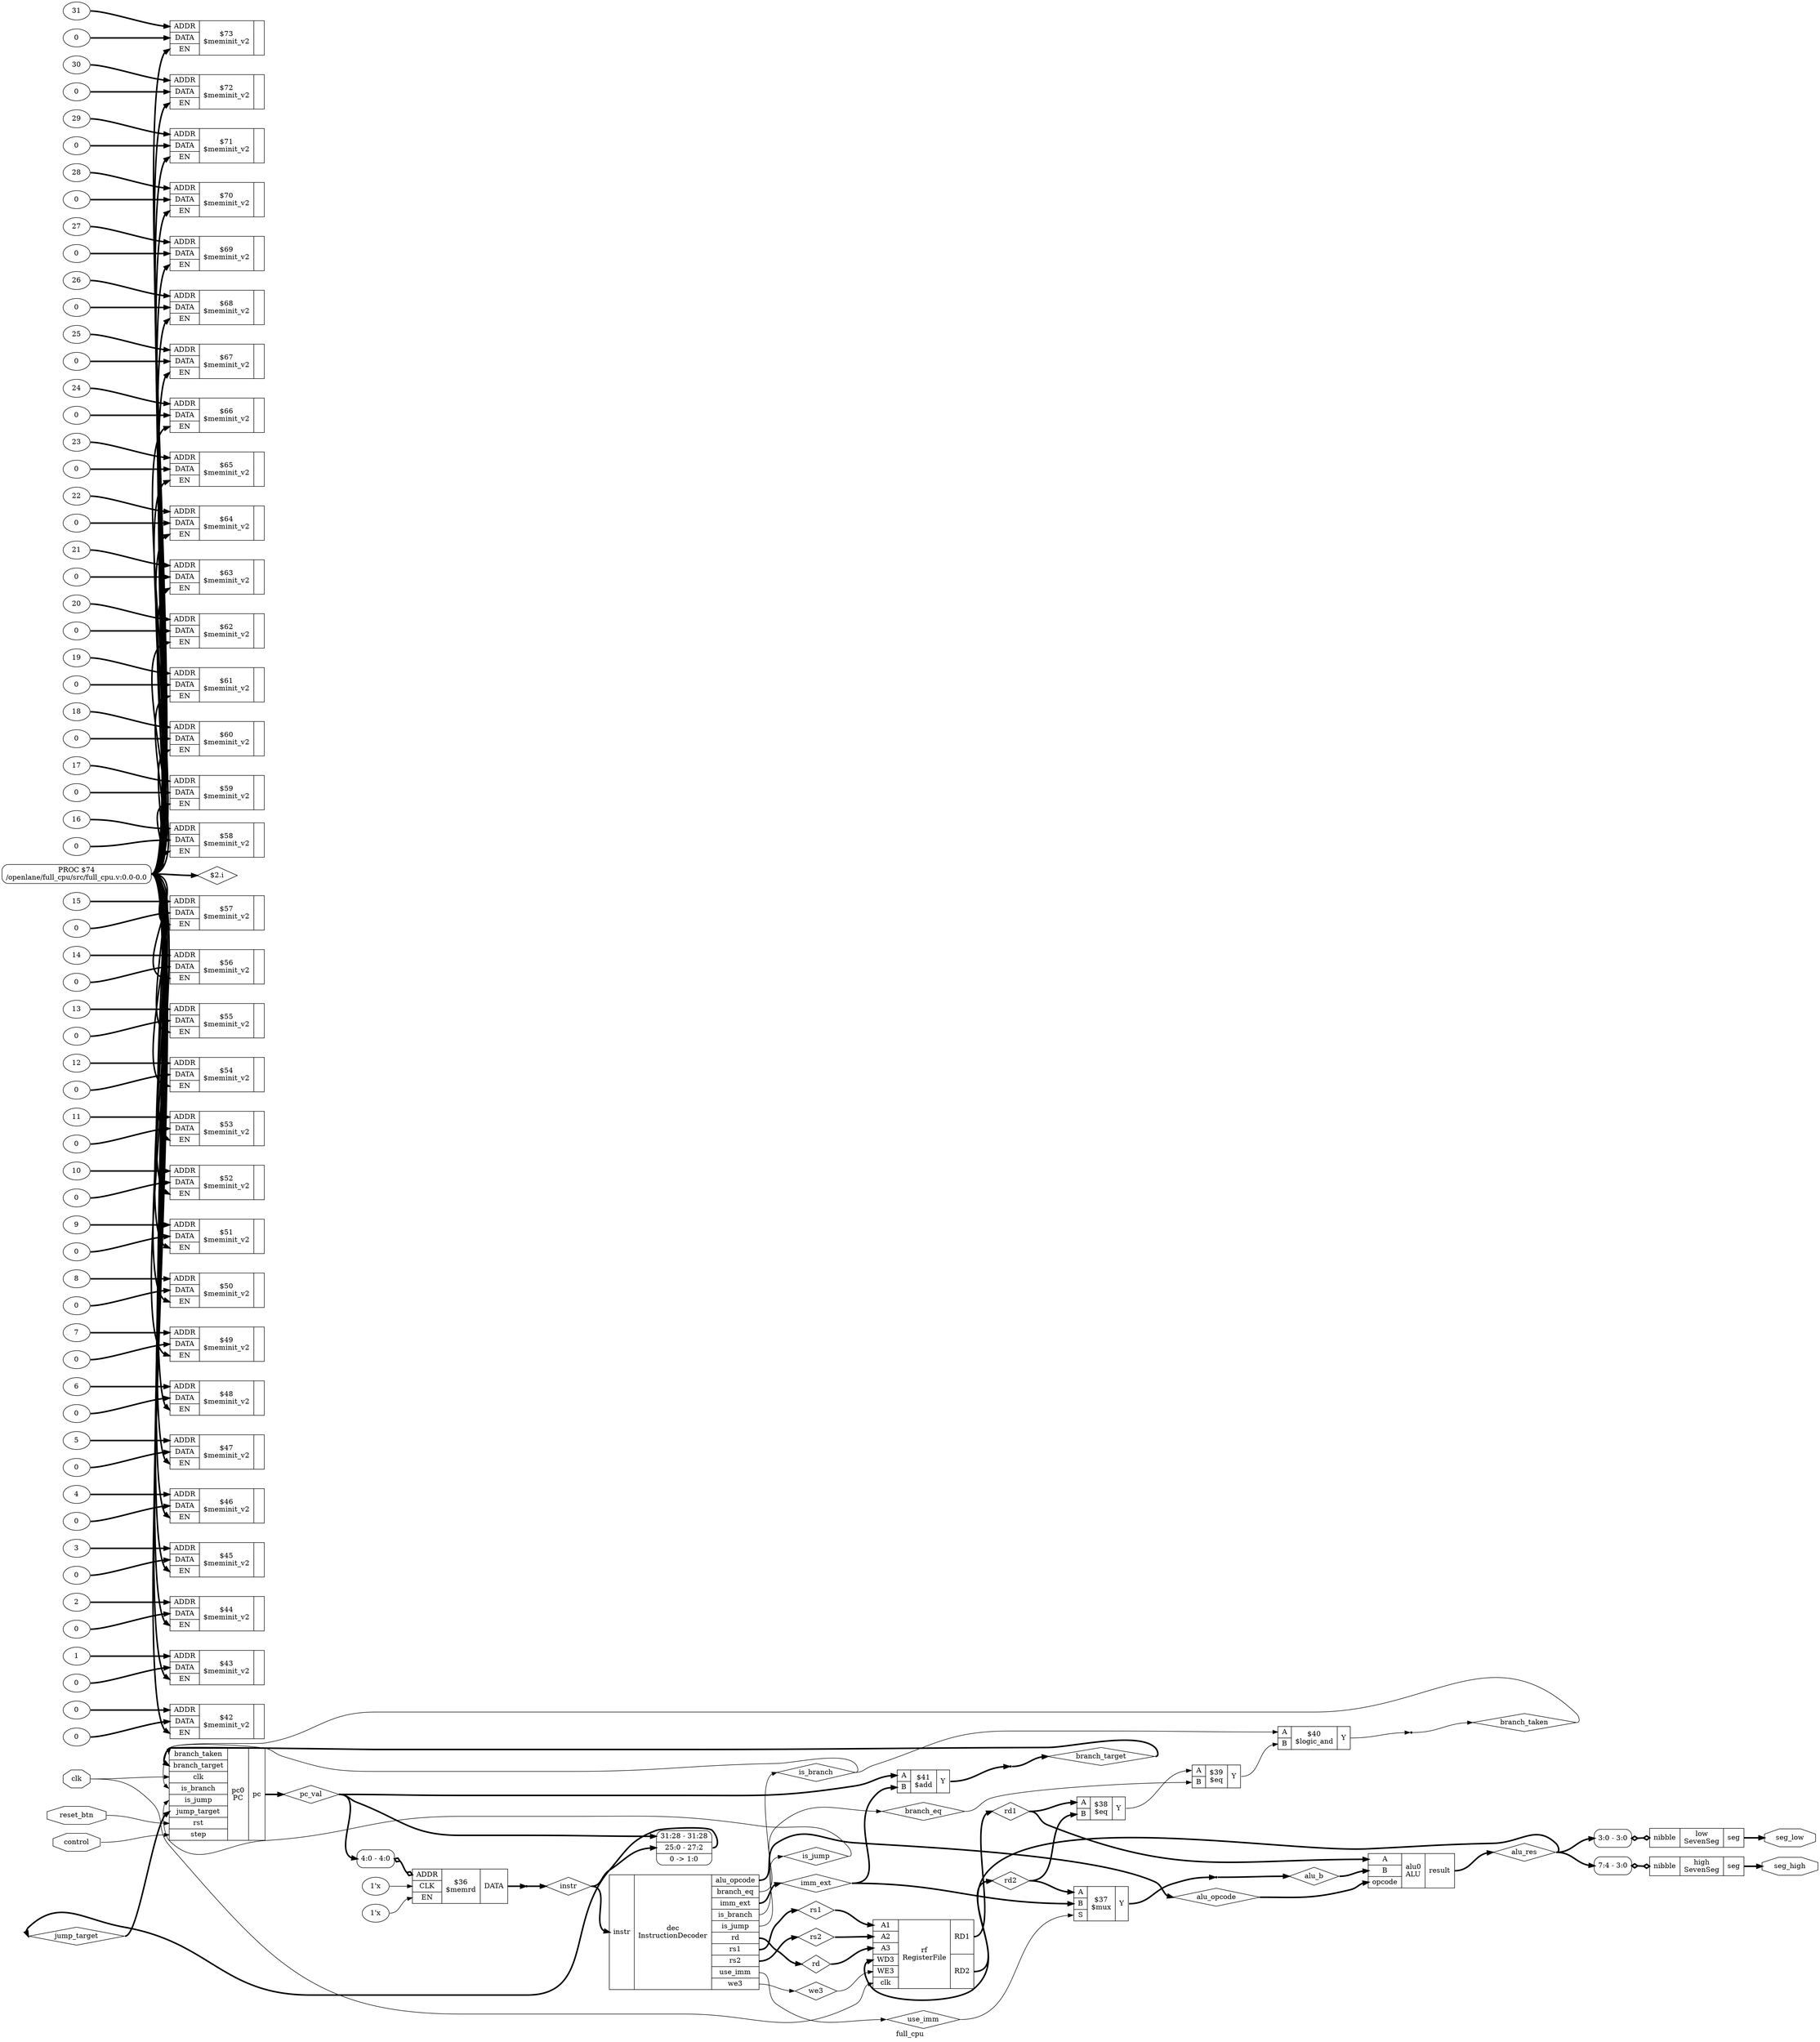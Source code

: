 digraph "full_cpu" {
label="full_cpu";
rankdir="LR";
remincross=true;
n73 [ shape=diamond, label="jump_target", color="black", fontcolor="black" ];
n74 [ shape=diamond, label="branch_target", color="black", fontcolor="black" ];
n75 [ shape=diamond, label="branch_taken", color="black", fontcolor="black" ];
n76 [ shape=diamond, label="alu_res", color="black", fontcolor="black" ];
n77 [ shape=diamond, label="alu_b", color="black", fontcolor="black" ];
n78 [ shape=diamond, label="rd2", color="black", fontcolor="black" ];
n79 [ shape=diamond, label="rd1", color="black", fontcolor="black" ];
n80 [ shape=diamond, label="branch_eq", color="black", fontcolor="black" ];
n81 [ shape=diamond, label="is_jump", color="black", fontcolor="black" ];
n82 [ shape=diamond, label="is_branch", color="black", fontcolor="black" ];
n83 [ shape=diamond, label="we3", color="black", fontcolor="black" ];
n84 [ shape=diamond, label="use_imm", color="black", fontcolor="black" ];
n85 [ shape=diamond, label="alu_opcode", color="black", fontcolor="black" ];
n86 [ shape=diamond, label="imm_ext", color="black", fontcolor="black" ];
n87 [ shape=diamond, label="rd", color="black", fontcolor="black" ];
n88 [ shape=diamond, label="rs2", color="black", fontcolor="black" ];
n89 [ shape=diamond, label="rs1", color="black", fontcolor="black" ];
n90 [ shape=diamond, label="instr", color="black", fontcolor="black" ];
n91 [ shape=diamond, label="pc_val", color="black", fontcolor="black" ];
n92 [ shape=octagon, label="seg_low", color="black", fontcolor="black" ];
n93 [ shape=octagon, label="seg_high", color="black", fontcolor="black" ];
n94 [ shape=octagon, label="reset_btn", color="black", fontcolor="black" ];
n95 [ shape=octagon, label="control", color="black", fontcolor="black" ];
n96 [ shape=octagon, label="clk", color="black", fontcolor="black" ];
v0 [ label="0" ];
v1 [ label="31" ];
c100 [ shape=record, label="{{<p97> ADDR|<p98> DATA|<p99> EN}|$73\n$meminit_v2|{}}",  ];
v2 [ label="0" ];
v3 [ label="30" ];
c101 [ shape=record, label="{{<p97> ADDR|<p98> DATA|<p99> EN}|$72\n$meminit_v2|{}}",  ];
v4 [ label="0" ];
v5 [ label="29" ];
c102 [ shape=record, label="{{<p97> ADDR|<p98> DATA|<p99> EN}|$71\n$meminit_v2|{}}",  ];
v6 [ label="0" ];
v7 [ label="28" ];
c103 [ shape=record, label="{{<p97> ADDR|<p98> DATA|<p99> EN}|$70\n$meminit_v2|{}}",  ];
v8 [ label="0" ];
v9 [ label="27" ];
c104 [ shape=record, label="{{<p97> ADDR|<p98> DATA|<p99> EN}|$69\n$meminit_v2|{}}",  ];
v10 [ label="0" ];
v11 [ label="26" ];
c105 [ shape=record, label="{{<p97> ADDR|<p98> DATA|<p99> EN}|$68\n$meminit_v2|{}}",  ];
v12 [ label="0" ];
v13 [ label="25" ];
c106 [ shape=record, label="{{<p97> ADDR|<p98> DATA|<p99> EN}|$67\n$meminit_v2|{}}",  ];
v14 [ label="0" ];
v15 [ label="24" ];
c107 [ shape=record, label="{{<p97> ADDR|<p98> DATA|<p99> EN}|$66\n$meminit_v2|{}}",  ];
v16 [ label="0" ];
v17 [ label="23" ];
c108 [ shape=record, label="{{<p97> ADDR|<p98> DATA|<p99> EN}|$65\n$meminit_v2|{}}",  ];
v18 [ label="0" ];
v19 [ label="22" ];
c109 [ shape=record, label="{{<p97> ADDR|<p98> DATA|<p99> EN}|$64\n$meminit_v2|{}}",  ];
v20 [ label="0" ];
v21 [ label="21" ];
c110 [ shape=record, label="{{<p97> ADDR|<p98> DATA|<p99> EN}|$63\n$meminit_v2|{}}",  ];
v22 [ label="0" ];
v23 [ label="20" ];
c111 [ shape=record, label="{{<p97> ADDR|<p98> DATA|<p99> EN}|$62\n$meminit_v2|{}}",  ];
v24 [ label="0" ];
v25 [ label="19" ];
c112 [ shape=record, label="{{<p97> ADDR|<p98> DATA|<p99> EN}|$61\n$meminit_v2|{}}",  ];
v26 [ label="0" ];
v27 [ label="18" ];
c113 [ shape=record, label="{{<p97> ADDR|<p98> DATA|<p99> EN}|$60\n$meminit_v2|{}}",  ];
v28 [ label="0" ];
v29 [ label="17" ];
c114 [ shape=record, label="{{<p97> ADDR|<p98> DATA|<p99> EN}|$59\n$meminit_v2|{}}",  ];
v30 [ label="0" ];
v31 [ label="16" ];
c115 [ shape=record, label="{{<p97> ADDR|<p98> DATA|<p99> EN}|$58\n$meminit_v2|{}}",  ];
v32 [ label="0" ];
v33 [ label="15" ];
c116 [ shape=record, label="{{<p97> ADDR|<p98> DATA|<p99> EN}|$57\n$meminit_v2|{}}",  ];
v34 [ label="0" ];
v35 [ label="14" ];
c117 [ shape=record, label="{{<p97> ADDR|<p98> DATA|<p99> EN}|$56\n$meminit_v2|{}}",  ];
v36 [ label="0" ];
v37 [ label="13" ];
c118 [ shape=record, label="{{<p97> ADDR|<p98> DATA|<p99> EN}|$55\n$meminit_v2|{}}",  ];
v38 [ label="0" ];
v39 [ label="12" ];
c119 [ shape=record, label="{{<p97> ADDR|<p98> DATA|<p99> EN}|$54\n$meminit_v2|{}}",  ];
v40 [ label="0" ];
v41 [ label="11" ];
c120 [ shape=record, label="{{<p97> ADDR|<p98> DATA|<p99> EN}|$53\n$meminit_v2|{}}",  ];
v42 [ label="0" ];
v43 [ label="10" ];
c121 [ shape=record, label="{{<p97> ADDR|<p98> DATA|<p99> EN}|$52\n$meminit_v2|{}}",  ];
v44 [ label="0" ];
v45 [ label="9" ];
c122 [ shape=record, label="{{<p97> ADDR|<p98> DATA|<p99> EN}|$51\n$meminit_v2|{}}",  ];
v46 [ label="0" ];
v47 [ label="8" ];
c123 [ shape=record, label="{{<p97> ADDR|<p98> DATA|<p99> EN}|$50\n$meminit_v2|{}}",  ];
v48 [ label="0" ];
v49 [ label="7" ];
c124 [ shape=record, label="{{<p97> ADDR|<p98> DATA|<p99> EN}|$49\n$meminit_v2|{}}",  ];
v50 [ label="0" ];
v51 [ label="6" ];
c125 [ shape=record, label="{{<p97> ADDR|<p98> DATA|<p99> EN}|$48\n$meminit_v2|{}}",  ];
v52 [ label="0" ];
v53 [ label="5" ];
c126 [ shape=record, label="{{<p97> ADDR|<p98> DATA|<p99> EN}|$47\n$meminit_v2|{}}",  ];
v54 [ label="0" ];
v55 [ label="4" ];
c127 [ shape=record, label="{{<p97> ADDR|<p98> DATA|<p99> EN}|$46\n$meminit_v2|{}}",  ];
v56 [ label="0" ];
v57 [ label="3" ];
c128 [ shape=record, label="{{<p97> ADDR|<p98> DATA|<p99> EN}|$45\n$meminit_v2|{}}",  ];
v58 [ label="0" ];
v59 [ label="2" ];
c129 [ shape=record, label="{{<p97> ADDR|<p98> DATA|<p99> EN}|$44\n$meminit_v2|{}}",  ];
v60 [ label="0" ];
v61 [ label="1" ];
c130 [ shape=record, label="{{<p97> ADDR|<p98> DATA|<p99> EN}|$43\n$meminit_v2|{}}",  ];
v62 [ label="0" ];
v63 [ label="0" ];
c131 [ shape=record, label="{{<p97> ADDR|<p98> DATA|<p99> EN}|$42\n$meminit_v2|{}}",  ];
c134 [ shape=record, label="{{<p132> nibble}|low\nSevenSeg|{<p133> seg}}",  ];
x64 [ shape=record, style=rounded, label="<s0> 3:0 - 3:0 ", color="black", fontcolor="black" ];
x64:e -> c134:p132:w [arrowhead=odiamond, arrowtail=odiamond, dir=both, color="black", fontcolor="black", style="setlinewidth(3)", label=""];
c135 [ shape=record, label="{{<p132> nibble}|high\nSevenSeg|{<p133> seg}}",  ];
x65 [ shape=record, style=rounded, label="<s0> 7:4 - 3:0 ", color="black", fontcolor="black" ];
x65:e -> c135:p132:w [arrowhead=odiamond, arrowtail=odiamond, dir=both, color="black", fontcolor="black", style="setlinewidth(3)", label=""];
c139 [ shape=record, label="{{<p136> A|<p137> B}|$41\n$add|{<p138> Y}}",  ];
c140 [ shape=record, label="{{<p136> A|<p137> B}|$40\n$logic_and|{<p138> Y}}",  ];
c141 [ shape=record, label="{{<p136> A|<p137> B}|$39\n$eq|{<p138> Y}}",  ];
c142 [ shape=record, label="{{<p136> A|<p137> B}|$38\n$eq|{<p138> Y}}",  ];
c145 [ shape=record, label="{{<p136> A|<p137> B|<p143> opcode}|alu0\nALU|{<p144> result}}",  ];
c147 [ shape=record, label="{{<p136> A|<p137> B|<p146> S}|$37\n$mux|{<p138> Y}}",  ];
c155 [ shape=record, label="{{<p148> A1|<p149> A2|<p150> A3|<p151> WD3|<p152> WE3|<p96> clk}|rf\nRegisterFile|{<p153> RD1|<p154> RD2}}",  ];
c156 [ shape=record, label="{{<p90> instr}|dec\nInstructionDecoder|{<p85> alu_opcode|<p80> branch_eq|<p86> imm_ext|<p82> is_branch|<p81> is_jump|<p87> rd|<p89> rs1|<p88> rs2|<p84> use_imm|<p83> we3}}",  ];
v67 [ label="1'x" ];
v68 [ label="1'x" ];
c158 [ shape=record, label="{{<p97> ADDR|<p157> CLK|<p99> EN}|$36\n$memrd|{<p98> DATA}}",  ];
x66 [ shape=record, style=rounded, label="<s0> 4:0 - 4:0 ", color="black", fontcolor="black" ];
x66:e -> c158:p97:w [arrowhead=odiamond, arrowtail=odiamond, dir=both, color="black", fontcolor="black", style="setlinewidth(3)", label=""];
c162 [ shape=record, label="{{<p75> branch_taken|<p74> branch_target|<p96> clk|<p82> is_branch|<p81> is_jump|<p73> jump_target|<p159> rst|<p160> step}|pc0\nPC|{<p161> pc}}",  ];
p69 [shape=box, style=rounded, label="PROC $74\n/openlane/full_cpu/src/full_cpu.v:0.0-0.0", ];
x70 [shape=point, ];
x71 [shape=point, ];
x72 [shape=point, ];
x73 [shape=point, ];
x74 [ shape=record, style=rounded, label="<s2> 31:28 - 31:28 |<s1> 25:0 - 27:2 |0 -&gt; 1:0 ", color="black", fontcolor="black" ];
c139:p138:e -> x73:w [color="black", fontcolor="black", style="setlinewidth(3)", label=""];
c140:p138:e -> x72:w [color="black", fontcolor="black", label=""];
c141:p138:e -> c140:p137:w [color="black", fontcolor="black", label=""];
c142:p138:e -> c141:p136:w [color="black", fontcolor="black", label=""];
c147:p138:e -> x71:w [color="black", fontcolor="black", style="setlinewidth(3)", label=""];
c158:p98:e -> x70:w [color="black", fontcolor="black", style="setlinewidth(3)", label=""];
p69:e -> c100:p99:w [color="black", fontcolor="black", style="setlinewidth(3)", label=""];
p69:e -> c101:p99:w [color="black", fontcolor="black", style="setlinewidth(3)", label=""];
p69:e -> c102:p99:w [color="black", fontcolor="black", style="setlinewidth(3)", label=""];
p69:e -> c103:p99:w [color="black", fontcolor="black", style="setlinewidth(3)", label=""];
p69:e -> c104:p99:w [color="black", fontcolor="black", style="setlinewidth(3)", label=""];
p69:e -> c105:p99:w [color="black", fontcolor="black", style="setlinewidth(3)", label=""];
p69:e -> c106:p99:w [color="black", fontcolor="black", style="setlinewidth(3)", label=""];
p69:e -> c107:p99:w [color="black", fontcolor="black", style="setlinewidth(3)", label=""];
p69:e -> c108:p99:w [color="black", fontcolor="black", style="setlinewidth(3)", label=""];
p69:e -> c109:p99:w [color="black", fontcolor="black", style="setlinewidth(3)", label=""];
p69:e -> c110:p99:w [color="black", fontcolor="black", style="setlinewidth(3)", label=""];
p69:e -> c111:p99:w [color="black", fontcolor="black", style="setlinewidth(3)", label=""];
p69:e -> c112:p99:w [color="black", fontcolor="black", style="setlinewidth(3)", label=""];
p69:e -> c113:p99:w [color="black", fontcolor="black", style="setlinewidth(3)", label=""];
p69:e -> c114:p99:w [color="black", fontcolor="black", style="setlinewidth(3)", label=""];
p69:e -> c115:p99:w [color="black", fontcolor="black", style="setlinewidth(3)", label=""];
p69:e -> c116:p99:w [color="black", fontcolor="black", style="setlinewidth(3)", label=""];
p69:e -> c117:p99:w [color="black", fontcolor="black", style="setlinewidth(3)", label=""];
p69:e -> c118:p99:w [color="black", fontcolor="black", style="setlinewidth(3)", label=""];
p69:e -> c119:p99:w [color="black", fontcolor="black", style="setlinewidth(3)", label=""];
p69:e -> c120:p99:w [color="black", fontcolor="black", style="setlinewidth(3)", label=""];
p69:e -> c121:p99:w [color="black", fontcolor="black", style="setlinewidth(3)", label=""];
p69:e -> c122:p99:w [color="black", fontcolor="black", style="setlinewidth(3)", label=""];
p69:e -> c123:p99:w [color="black", fontcolor="black", style="setlinewidth(3)", label=""];
p69:e -> c124:p99:w [color="black", fontcolor="black", style="setlinewidth(3)", label=""];
p69:e -> c125:p99:w [color="black", fontcolor="black", style="setlinewidth(3)", label=""];
p69:e -> c126:p99:w [color="black", fontcolor="black", style="setlinewidth(3)", label=""];
p69:e -> c127:p99:w [color="black", fontcolor="black", style="setlinewidth(3)", label=""];
p69:e -> c128:p99:w [color="black", fontcolor="black", style="setlinewidth(3)", label=""];
p69:e -> c129:p99:w [color="black", fontcolor="black", style="setlinewidth(3)", label=""];
p69:e -> c130:p99:w [color="black", fontcolor="black", style="setlinewidth(3)", label=""];
p69:e -> c131:p99:w [color="black", fontcolor="black", style="setlinewidth(3)", label=""];
n72 [ shape=diamond, label="$2.i" ];
p69:e -> n72:w [color="black", fontcolor="black", style="setlinewidth(3)", label=""];
x74:e -> n73:w [color="black", fontcolor="black", style="setlinewidth(3)", label=""];
n73:e -> c162:p73:w [color="black", fontcolor="black", style="setlinewidth(3)", label=""];
x73:e -> n74:w [color="black", fontcolor="black", style="setlinewidth(3)", label=""];
n74:e -> c162:p74:w [color="black", fontcolor="black", style="setlinewidth(3)", label=""];
x72:e -> n75:w [color="black", fontcolor="black", label=""];
n75:e -> c162:p75:w [color="black", fontcolor="black", label=""];
c145:p144:e -> n76:w [color="black", fontcolor="black", style="setlinewidth(3)", label=""];
n76:e -> c155:p151:w [color="black", fontcolor="black", style="setlinewidth(3)", label=""];
n76:e -> x64:s0:w [color="black", fontcolor="black", style="setlinewidth(3)", label=""];
n76:e -> x65:s0:w [color="black", fontcolor="black", style="setlinewidth(3)", label=""];
x71:e -> n77:w [color="black", fontcolor="black", style="setlinewidth(3)", label=""];
n77:e -> c145:p137:w [color="black", fontcolor="black", style="setlinewidth(3)", label=""];
c155:p154:e -> n78:w [color="black", fontcolor="black", style="setlinewidth(3)", label=""];
n78:e -> c142:p137:w [color="black", fontcolor="black", style="setlinewidth(3)", label=""];
n78:e -> c147:p136:w [color="black", fontcolor="black", style="setlinewidth(3)", label=""];
c155:p153:e -> n79:w [color="black", fontcolor="black", style="setlinewidth(3)", label=""];
n79:e -> c142:p136:w [color="black", fontcolor="black", style="setlinewidth(3)", label=""];
n79:e -> c145:p136:w [color="black", fontcolor="black", style="setlinewidth(3)", label=""];
c156:p80:e -> n80:w [color="black", fontcolor="black", label=""];
n80:e -> c141:p137:w [color="black", fontcolor="black", label=""];
c156:p81:e -> n81:w [color="black", fontcolor="black", label=""];
n81:e -> c162:p81:w [color="black", fontcolor="black", label=""];
c156:p82:e -> n82:w [color="black", fontcolor="black", label=""];
n82:e -> c140:p136:w [color="black", fontcolor="black", label=""];
n82:e -> c162:p82:w [color="black", fontcolor="black", label=""];
c156:p83:e -> n83:w [color="black", fontcolor="black", label=""];
n83:e -> c155:p152:w [color="black", fontcolor="black", label=""];
c156:p84:e -> n84:w [color="black", fontcolor="black", label=""];
n84:e -> c147:p146:w [color="black", fontcolor="black", label=""];
c156:p85:e -> n85:w [color="black", fontcolor="black", style="setlinewidth(3)", label=""];
n85:e -> c145:p143:w [color="black", fontcolor="black", style="setlinewidth(3)", label=""];
c156:p86:e -> n86:w [color="black", fontcolor="black", style="setlinewidth(3)", label=""];
n86:e -> c139:p137:w [color="black", fontcolor="black", style="setlinewidth(3)", label=""];
n86:e -> c147:p137:w [color="black", fontcolor="black", style="setlinewidth(3)", label=""];
c156:p87:e -> n87:w [color="black", fontcolor="black", style="setlinewidth(3)", label=""];
n87:e -> c155:p150:w [color="black", fontcolor="black", style="setlinewidth(3)", label=""];
c156:p88:e -> n88:w [color="black", fontcolor="black", style="setlinewidth(3)", label=""];
n88:e -> c155:p149:w [color="black", fontcolor="black", style="setlinewidth(3)", label=""];
c156:p89:e -> n89:w [color="black", fontcolor="black", style="setlinewidth(3)", label=""];
n89:e -> c155:p148:w [color="black", fontcolor="black", style="setlinewidth(3)", label=""];
x70:e -> n90:w [color="black", fontcolor="black", style="setlinewidth(3)", label=""];
n90:e -> c156:p90:w [color="black", fontcolor="black", style="setlinewidth(3)", label=""];
n90:e -> x74:s1:w [color="black", fontcolor="black", style="setlinewidth(3)", label=""];
c162:p161:e -> n91:w [color="black", fontcolor="black", style="setlinewidth(3)", label=""];
n91:e -> c139:p136:w [color="black", fontcolor="black", style="setlinewidth(3)", label=""];
n91:e -> x66:s0:w [color="black", fontcolor="black", style="setlinewidth(3)", label=""];
n91:e -> x74:s2:w [color="black", fontcolor="black", style="setlinewidth(3)", label=""];
c134:p133:e -> n92:w [color="black", fontcolor="black", style="setlinewidth(3)", label=""];
c135:p133:e -> n93:w [color="black", fontcolor="black", style="setlinewidth(3)", label=""];
n94:e -> c162:p159:w [color="black", fontcolor="black", label=""];
n95:e -> c162:p160:w [color="black", fontcolor="black", label=""];
n96:e -> c155:p96:w [color="black", fontcolor="black", label=""];
n96:e -> c162:p96:w [color="black", fontcolor="black", label=""];
v0:e -> c100:p98:w [color="black", fontcolor="black", style="setlinewidth(3)", label=""];
v1:e -> c100:p97:w [color="black", fontcolor="black", style="setlinewidth(3)", label=""];
v10:e -> c105:p98:w [color="black", fontcolor="black", style="setlinewidth(3)", label=""];
v11:e -> c105:p97:w [color="black", fontcolor="black", style="setlinewidth(3)", label=""];
v12:e -> c106:p98:w [color="black", fontcolor="black", style="setlinewidth(3)", label=""];
v13:e -> c106:p97:w [color="black", fontcolor="black", style="setlinewidth(3)", label=""];
v14:e -> c107:p98:w [color="black", fontcolor="black", style="setlinewidth(3)", label=""];
v15:e -> c107:p97:w [color="black", fontcolor="black", style="setlinewidth(3)", label=""];
v16:e -> c108:p98:w [color="black", fontcolor="black", style="setlinewidth(3)", label=""];
v17:e -> c108:p97:w [color="black", fontcolor="black", style="setlinewidth(3)", label=""];
v18:e -> c109:p98:w [color="black", fontcolor="black", style="setlinewidth(3)", label=""];
v19:e -> c109:p97:w [color="black", fontcolor="black", style="setlinewidth(3)", label=""];
v2:e -> c101:p98:w [color="black", fontcolor="black", style="setlinewidth(3)", label=""];
v20:e -> c110:p98:w [color="black", fontcolor="black", style="setlinewidth(3)", label=""];
v21:e -> c110:p97:w [color="black", fontcolor="black", style="setlinewidth(3)", label=""];
v22:e -> c111:p98:w [color="black", fontcolor="black", style="setlinewidth(3)", label=""];
v23:e -> c111:p97:w [color="black", fontcolor="black", style="setlinewidth(3)", label=""];
v24:e -> c112:p98:w [color="black", fontcolor="black", style="setlinewidth(3)", label=""];
v25:e -> c112:p97:w [color="black", fontcolor="black", style="setlinewidth(3)", label=""];
v26:e -> c113:p98:w [color="black", fontcolor="black", style="setlinewidth(3)", label=""];
v27:e -> c113:p97:w [color="black", fontcolor="black", style="setlinewidth(3)", label=""];
v28:e -> c114:p98:w [color="black", fontcolor="black", style="setlinewidth(3)", label=""];
v29:e -> c114:p97:w [color="black", fontcolor="black", style="setlinewidth(3)", label=""];
v3:e -> c101:p97:w [color="black", fontcolor="black", style="setlinewidth(3)", label=""];
v30:e -> c115:p98:w [color="black", fontcolor="black", style="setlinewidth(3)", label=""];
v31:e -> c115:p97:w [color="black", fontcolor="black", style="setlinewidth(3)", label=""];
v32:e -> c116:p98:w [color="black", fontcolor="black", style="setlinewidth(3)", label=""];
v33:e -> c116:p97:w [color="black", fontcolor="black", style="setlinewidth(3)", label=""];
v34:e -> c117:p98:w [color="black", fontcolor="black", style="setlinewidth(3)", label=""];
v35:e -> c117:p97:w [color="black", fontcolor="black", style="setlinewidth(3)", label=""];
v36:e -> c118:p98:w [color="black", fontcolor="black", style="setlinewidth(3)", label=""];
v37:e -> c118:p97:w [color="black", fontcolor="black", style="setlinewidth(3)", label=""];
v38:e -> c119:p98:w [color="black", fontcolor="black", style="setlinewidth(3)", label=""];
v39:e -> c119:p97:w [color="black", fontcolor="black", style="setlinewidth(3)", label=""];
v4:e -> c102:p98:w [color="black", fontcolor="black", style="setlinewidth(3)", label=""];
v40:e -> c120:p98:w [color="black", fontcolor="black", style="setlinewidth(3)", label=""];
v41:e -> c120:p97:w [color="black", fontcolor="black", style="setlinewidth(3)", label=""];
v42:e -> c121:p98:w [color="black", fontcolor="black", style="setlinewidth(3)", label=""];
v43:e -> c121:p97:w [color="black", fontcolor="black", style="setlinewidth(3)", label=""];
v44:e -> c122:p98:w [color="black", fontcolor="black", style="setlinewidth(3)", label=""];
v45:e -> c122:p97:w [color="black", fontcolor="black", style="setlinewidth(3)", label=""];
v46:e -> c123:p98:w [color="black", fontcolor="black", style="setlinewidth(3)", label=""];
v47:e -> c123:p97:w [color="black", fontcolor="black", style="setlinewidth(3)", label=""];
v48:e -> c124:p98:w [color="black", fontcolor="black", style="setlinewidth(3)", label=""];
v49:e -> c124:p97:w [color="black", fontcolor="black", style="setlinewidth(3)", label=""];
v5:e -> c102:p97:w [color="black", fontcolor="black", style="setlinewidth(3)", label=""];
v50:e -> c125:p98:w [color="black", fontcolor="black", style="setlinewidth(3)", label=""];
v51:e -> c125:p97:w [color="black", fontcolor="black", style="setlinewidth(3)", label=""];
v52:e -> c126:p98:w [color="black", fontcolor="black", style="setlinewidth(3)", label=""];
v53:e -> c126:p97:w [color="black", fontcolor="black", style="setlinewidth(3)", label=""];
v54:e -> c127:p98:w [color="black", fontcolor="black", style="setlinewidth(3)", label=""];
v55:e -> c127:p97:w [color="black", fontcolor="black", style="setlinewidth(3)", label=""];
v56:e -> c128:p98:w [color="black", fontcolor="black", style="setlinewidth(3)", label=""];
v57:e -> c128:p97:w [color="black", fontcolor="black", style="setlinewidth(3)", label=""];
v58:e -> c129:p98:w [color="black", fontcolor="black", style="setlinewidth(3)", label=""];
v59:e -> c129:p97:w [color="black", fontcolor="black", style="setlinewidth(3)", label=""];
v6:e -> c103:p98:w [color="black", fontcolor="black", style="setlinewidth(3)", label=""];
v60:e -> c130:p98:w [color="black", fontcolor="black", style="setlinewidth(3)", label=""];
v61:e -> c130:p97:w [color="black", fontcolor="black", style="setlinewidth(3)", label=""];
v62:e -> c131:p98:w [color="black", fontcolor="black", style="setlinewidth(3)", label=""];
v63:e -> c131:p97:w [color="black", fontcolor="black", style="setlinewidth(3)", label=""];
v67:e -> c158:p99:w [color="black", fontcolor="black", label=""];
v68:e -> c158:p157:w [color="black", fontcolor="black", label=""];
v7:e -> c103:p97:w [color="black", fontcolor="black", style="setlinewidth(3)", label=""];
v8:e -> c104:p98:w [color="black", fontcolor="black", style="setlinewidth(3)", label=""];
v9:e -> c104:p97:w [color="black", fontcolor="black", style="setlinewidth(3)", label=""];
}
